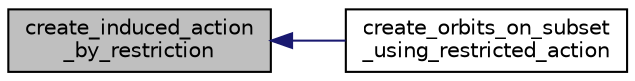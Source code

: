 digraph "create_induced_action_by_restriction"
{
  edge [fontname="Helvetica",fontsize="10",labelfontname="Helvetica",labelfontsize="10"];
  node [fontname="Helvetica",fontsize="10",shape=record];
  rankdir="LR";
  Node1084 [label="create_induced_action\l_by_restriction",height=0.2,width=0.4,color="black", fillcolor="grey75", style="filled", fontcolor="black"];
  Node1084 -> Node1085 [dir="back",color="midnightblue",fontsize="10",style="solid",fontname="Helvetica"];
  Node1085 [label="create_orbits_on_subset\l_using_restricted_action",height=0.2,width=0.4,color="black", fillcolor="white", style="filled",URL="$dc/dd4/group__actions_8h.html#a086044bfe52cde7a37005c35fd5581cc"];
}
